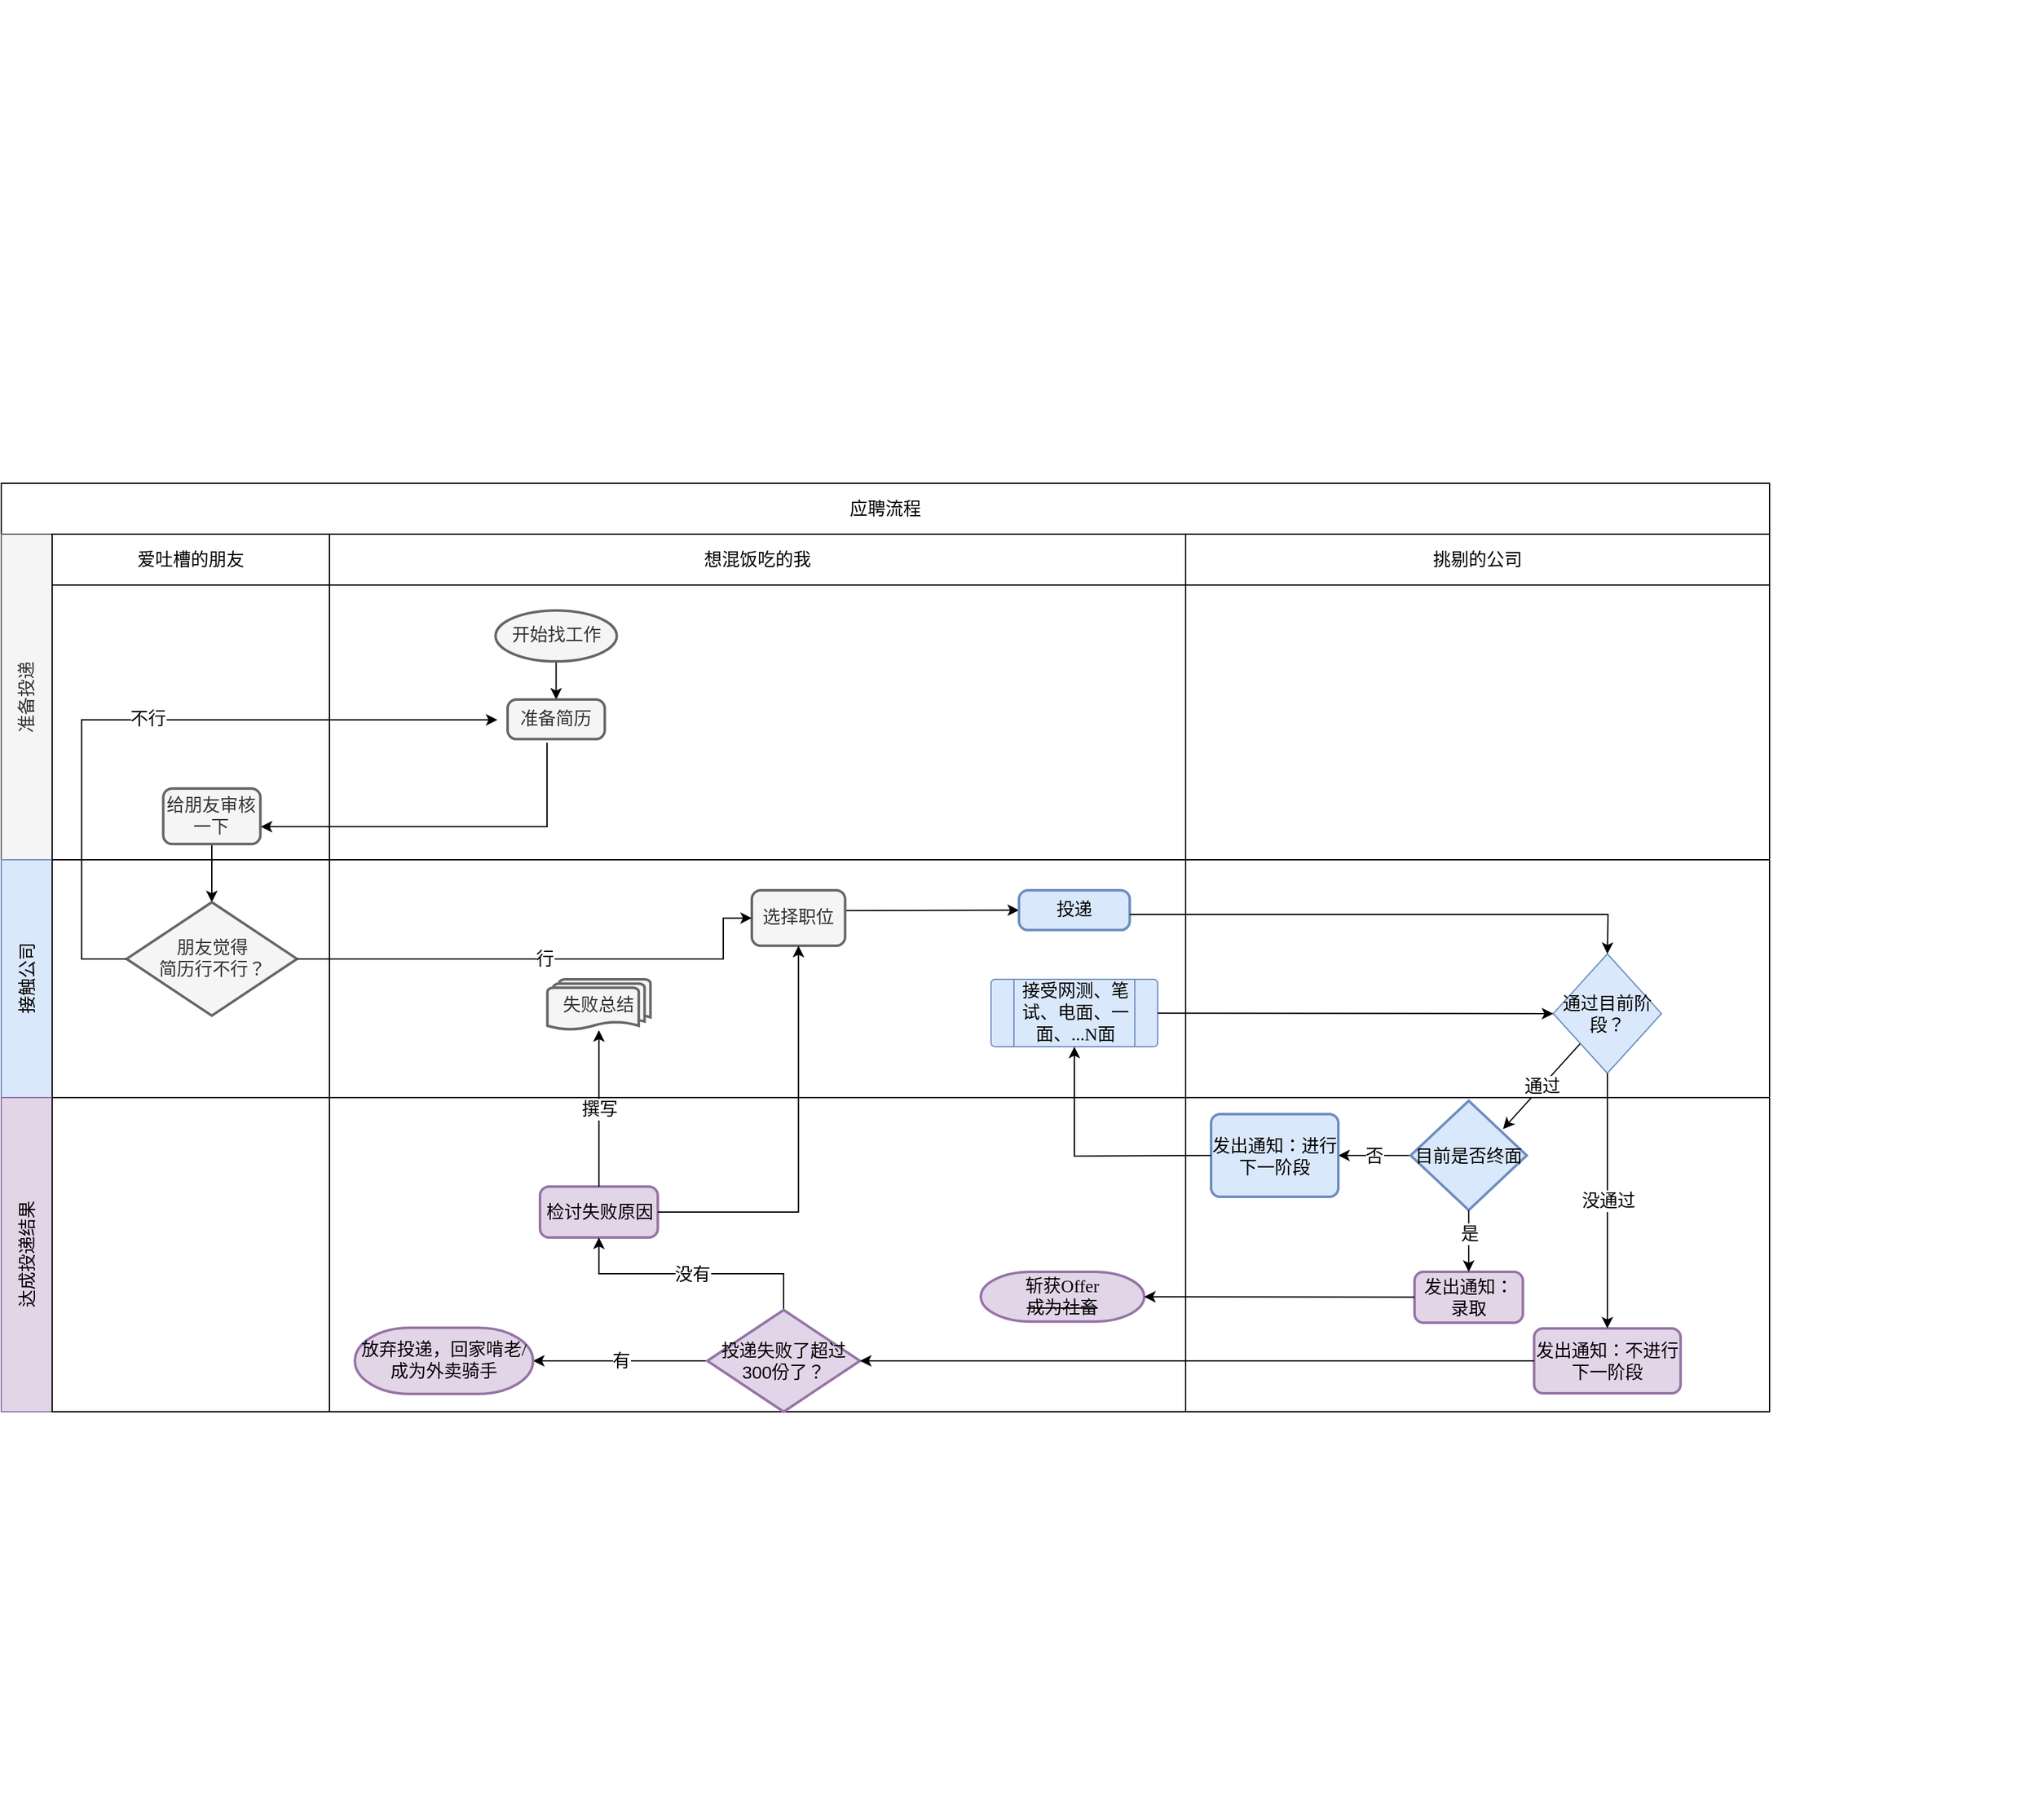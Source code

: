 <mxfile version="13.6.4" type="github">
  <diagram id="kgpKYQtTHZ0yAKxKKP6v" name="Page-1">
    <mxGraphModel dx="2121" dy="607" grid="1" gridSize="10" guides="1" tooltips="1" connect="1" arrows="1" fold="1" page="1" pageScale="1" pageWidth="850" pageHeight="1100" math="0" shadow="0">
      <root>
        <mxCell id="0" />
        <mxCell id="1" parent="0" />
        <mxCell id="upIJG79H62ulOGl8ITZA-2" value="" style="group;fontStyle=0" parent="1" vertex="1" connectable="0">
          <mxGeometry x="-50" y="200" width="1520" height="1430" as="geometry" />
        </mxCell>
        <mxCell id="_2vQWqaf_Gft_lo14Nxi-2" value="" style="group" vertex="1" connectable="0" parent="upIJG79H62ulOGl8ITZA-2">
          <mxGeometry x="-80" y="380" width="1380" height="830" as="geometry" />
        </mxCell>
        <mxCell id="3nuBFxr9cyL0pnOWT2aG-1" value="应聘流程" style="shape=table;childLayout=tableLayout;rowLines=0;columnLines=0;startSize=40;html=1;whiteSpace=wrap;collapsible=0;recursiveResize=0;expand=0;fontStyle=0;fontSize=14;" parent="_2vQWqaf_Gft_lo14Nxi-2" vertex="1">
          <mxGeometry width="1390" height="730" as="geometry" />
        </mxCell>
        <mxCell id="3nuBFxr9cyL0pnOWT2aG-3" value="&lt;span style=&quot;font-weight: normal&quot;&gt;准备投递&lt;/span&gt;" style="swimlane;horizontal=0;points=[[0,0.5],[1,0.5]];portConstraint=eastwest;startSize=40;html=1;whiteSpace=wrap;collapsible=0;recursiveResize=0;expand=0;fontSize=14;fillColor=#f5f5f5;strokeColor=#666666;fontColor=#333333;" parent="3nuBFxr9cyL0pnOWT2aG-1" vertex="1">
          <mxGeometry y="40" width="1390" height="256" as="geometry" />
        </mxCell>
        <mxCell id="3nuBFxr9cyL0pnOWT2aG-4" value="&lt;span style=&quot;font-weight: normal&quot;&gt;爱吐槽的朋友&lt;/span&gt;" style="swimlane;connectable=0;startSize=40;html=1;whiteSpace=wrap;collapsible=0;recursiveResize=0;expand=0;fontSize=14;" parent="3nuBFxr9cyL0pnOWT2aG-3" vertex="1">
          <mxGeometry x="40" width="218" height="256" as="geometry" />
        </mxCell>
        <mxCell id="upIJG79H62ulOGl8ITZA-24" style="edgeStyle=orthogonalEdgeStyle;rounded=0;orthogonalLoop=1;jettySize=auto;html=1;entryX=0.5;entryY=0;entryDx=0;entryDy=0;entryPerimeter=0;fontSize=14;fontFamily=Georgia;" parent="3nuBFxr9cyL0pnOWT2aG-4" source="upIJG79H62ulOGl8ITZA-23" target="upIJG79H62ulOGl8ITZA-22" edge="1">
          <mxGeometry relative="1" as="geometry" />
        </mxCell>
        <mxCell id="upIJG79H62ulOGl8ITZA-23" value="给朋友审核一下" style="rounded=1;whiteSpace=wrap;html=1;absoluteArcSize=1;arcSize=14;strokeWidth=2;fontSize=14;fontFamily=Georgia;fillColor=#f5f5f5;strokeColor=#666666;fontColor=#333333;" parent="3nuBFxr9cyL0pnOWT2aG-4" vertex="1">
          <mxGeometry x="87.306" y="199.996" width="76.379" height="43.654" as="geometry" />
        </mxCell>
        <mxCell id="upIJG79H62ulOGl8ITZA-22" value="朋友觉得&lt;br style=&quot;font-size: 14px;&quot;&gt;简历行不行？" style="strokeWidth=2;html=1;shape=mxgraph.flowchart.decision;whiteSpace=wrap;fontSize=14;fontFamily=Georgia;fillColor=#f5f5f5;strokeColor=#666666;fontColor=#333333;" parent="3nuBFxr9cyL0pnOWT2aG-4" vertex="1">
          <mxGeometry x="58.52" y="289.37" width="133.95" height="89.2" as="geometry" />
        </mxCell>
        <mxCell id="3nuBFxr9cyL0pnOWT2aG-8" value="&lt;span style=&quot;font-weight: normal&quot;&gt;想混饭吃的我&lt;/span&gt;" style="swimlane;connectable=0;startSize=40;html=1;whiteSpace=wrap;collapsible=0;recursiveResize=0;expand=0;fontSize=14;" parent="3nuBFxr9cyL0pnOWT2aG-3" vertex="1">
          <mxGeometry x="258" width="673" height="256" as="geometry" />
        </mxCell>
        <mxCell id="upIJG79H62ulOGl8ITZA-30" style="edgeStyle=orthogonalEdgeStyle;rounded=0;orthogonalLoop=1;jettySize=auto;html=1;entryX=0.5;entryY=0;entryDx=0;entryDy=0;fontSize=14;fontFamily=Georgia;" parent="3nuBFxr9cyL0pnOWT2aG-8" source="upIJG79H62ulOGl8ITZA-32" target="upIJG79H62ulOGl8ITZA-33" edge="1">
          <mxGeometry relative="1" as="geometry" />
        </mxCell>
        <mxCell id="upIJG79H62ulOGl8ITZA-32" value="开始找工作" style="strokeWidth=2;html=1;shape=mxgraph.flowchart.start_1;whiteSpace=wrap;fontSize=14;fontFamily=Georgia;fillColor=#f5f5f5;strokeColor=#666666;fontColor=#333333;" parent="3nuBFxr9cyL0pnOWT2aG-8" vertex="1">
          <mxGeometry x="130.54" y="60" width="95.3" height="40" as="geometry" />
        </mxCell>
        <mxCell id="upIJG79H62ulOGl8ITZA-33" value="准备简历" style="rounded=1;whiteSpace=wrap;html=1;absoluteArcSize=1;arcSize=14;strokeWidth=2;fontSize=14;fontFamily=Georgia;fillColor=#f5f5f5;strokeColor=#666666;fontColor=#333333;" parent="3nuBFxr9cyL0pnOWT2aG-8" vertex="1">
          <mxGeometry x="139.996" y="130.002" width="76.379" height="31.182" as="geometry" />
        </mxCell>
        <mxCell id="upIJG79H62ulOGl8ITZA-40" value="失败总结" style="strokeWidth=2;html=1;shape=mxgraph.flowchart.multi-document;whiteSpace=wrap;fontSize=14;fillColor=#f5f5f5;strokeColor=#666666;fontColor=#333333;" parent="3nuBFxr9cyL0pnOWT2aG-8" vertex="1">
          <mxGeometry x="171.29" y="350" width="81" height="40" as="geometry" />
        </mxCell>
        <mxCell id="3nuBFxr9cyL0pnOWT2aG-11" value="&lt;span style=&quot;font-weight: normal&quot;&gt;挑剔的公司&lt;/span&gt;" style="swimlane;connectable=0;startSize=40;html=1;whiteSpace=wrap;collapsible=0;recursiveResize=0;expand=0;fontSize=14;" parent="3nuBFxr9cyL0pnOWT2aG-3" vertex="1">
          <mxGeometry x="931" width="459" height="256" as="geometry" />
        </mxCell>
        <mxCell id="upIJG79H62ulOGl8ITZA-54" value="不行" style="edgeStyle=elbowEdgeStyle;rounded=0;orthogonalLoop=1;jettySize=auto;html=1;fontSize=14;fontFamily=Georgia;exitX=0;exitY=0.5;exitDx=0;exitDy=0;exitPerimeter=0;" parent="3nuBFxr9cyL0pnOWT2aG-3" source="upIJG79H62ulOGl8ITZA-22" edge="1">
          <mxGeometry relative="1" as="geometry">
            <Array as="points">
              <mxPoint x="63.15" y="300" />
            </Array>
            <mxPoint x="2127.15" y="199" as="sourcePoint" />
            <mxPoint x="390" y="146" as="targetPoint" />
          </mxGeometry>
        </mxCell>
        <mxCell id="upIJG79H62ulOGl8ITZA-76" style="edgeStyle=elbowEdgeStyle;rounded=0;orthogonalLoop=1;jettySize=auto;html=1;exitX=0.406;exitY=1.09;exitDx=0;exitDy=0;exitPerimeter=0;elbow=vertical;fontSize=14;" parent="3nuBFxr9cyL0pnOWT2aG-3" source="upIJG79H62ulOGl8ITZA-33" edge="1">
          <mxGeometry relative="1" as="geometry">
            <mxPoint x="204" y="230" as="targetPoint" />
            <Array as="points">
              <mxPoint x="240" y="230" />
              <mxPoint x="340" y="262" />
            </Array>
          </mxGeometry>
        </mxCell>
        <mxCell id="3nuBFxr9cyL0pnOWT2aG-15" value="&lt;span style=&quot;font-weight: normal&quot;&gt;接触公司&lt;/span&gt;" style="swimlane;horizontal=0;points=[[0,0.5],[1,0.5]];portConstraint=eastwest;startSize=40;html=1;whiteSpace=wrap;collapsible=0;recursiveResize=0;expand=0;fontSize=14;fillColor=#dae8fc;strokeColor=#6c8ebf;" parent="3nuBFxr9cyL0pnOWT2aG-1" vertex="1">
          <mxGeometry y="296" width="1390" height="187" as="geometry" />
        </mxCell>
        <mxCell id="3nuBFxr9cyL0pnOWT2aG-16" value="" style="swimlane;connectable=0;startSize=0;html=1;whiteSpace=wrap;collapsible=0;recursiveResize=0;expand=0;fontSize=14;" parent="3nuBFxr9cyL0pnOWT2aG-15" vertex="1">
          <mxGeometry x="40" width="218" height="187" as="geometry" />
        </mxCell>
        <mxCell id="3nuBFxr9cyL0pnOWT2aG-18" value="" style="swimlane;connectable=0;startSize=0;html=1;whiteSpace=wrap;collapsible=0;recursiveResize=0;expand=0;fontSize=14;" parent="3nuBFxr9cyL0pnOWT2aG-15" vertex="1">
          <mxGeometry x="258" width="673" height="187" as="geometry" />
        </mxCell>
        <mxCell id="upIJG79H62ulOGl8ITZA-31" style="edgeStyle=none;rounded=0;orthogonalLoop=1;jettySize=auto;html=1;exitX=0.75;exitY=0;exitDx=0;exitDy=0;fontSize=14;" parent="3nuBFxr9cyL0pnOWT2aG-18" source="upIJG79H62ulOGl8ITZA-39" target="upIJG79H62ulOGl8ITZA-39" edge="1">
          <mxGeometry relative="1" as="geometry" />
        </mxCell>
        <mxCell id="upIJG79H62ulOGl8ITZA-97" style="rounded=0;orthogonalLoop=1;jettySize=auto;elbow=vertical;html=1;entryX=0;entryY=0.5;entryDx=0;entryDy=0;fontSize=14;" parent="3nuBFxr9cyL0pnOWT2aG-18" target="upIJG79H62ulOGl8ITZA-39" edge="1">
          <mxGeometry relative="1" as="geometry">
            <mxPoint x="405" y="40" as="sourcePoint" />
            <mxPoint x="511.048" y="25.286" as="targetPoint" />
          </mxGeometry>
        </mxCell>
        <mxCell id="upIJG79H62ulOGl8ITZA-34" value="&lt;font style=&quot;font-size: 14px;&quot;&gt;选择职位&lt;/font&gt;" style="rounded=1;whiteSpace=wrap;html=1;absoluteArcSize=1;arcSize=14;strokeWidth=2;fontSize=14;fontFamily=Georgia;fillColor=#f5f5f5;strokeColor=#666666;fontColor=#333333;" parent="3nuBFxr9cyL0pnOWT2aG-18" vertex="1">
          <mxGeometry x="331.997" y="23.997" width="73.324" height="43.654" as="geometry" />
        </mxCell>
        <mxCell id="upIJG79H62ulOGl8ITZA-39" value="投递" style="rounded=1;whiteSpace=wrap;html=1;absoluteArcSize=1;arcSize=14;strokeWidth=2;fontSize=14;fontFamily=Georgia;fillColor=#dae8fc;strokeColor=#6c8ebf;" parent="3nuBFxr9cyL0pnOWT2aG-18" vertex="1">
          <mxGeometry x="541.996" y="23.996" width="87.044" height="31.304" as="geometry" />
        </mxCell>
        <mxCell id="upIJG79H62ulOGl8ITZA-37" value="接受网测、笔试、电面、一面、...N面" style="verticalLabelPosition=middle;verticalAlign=middle;html=1;shape=process;whiteSpace=wrap;rounded=1;size=0.14;arcSize=6;labelBackgroundColor=none;sketch=0;fontFamily=Georgia;fontSize=14;labelPosition=center;align=center;labelBorderColor=none;fillColor=#dae8fc;strokeColor=#6c8ebf;" parent="3nuBFxr9cyL0pnOWT2aG-18" vertex="1">
          <mxGeometry x="520.02" y="94" width="131" height="53" as="geometry" />
        </mxCell>
        <mxCell id="3nuBFxr9cyL0pnOWT2aG-23" value="" style="swimlane;connectable=0;startSize=0;html=1;whiteSpace=wrap;collapsible=0;recursiveResize=0;expand=0;fontSize=14;" parent="3nuBFxr9cyL0pnOWT2aG-15" vertex="1">
          <mxGeometry x="931" width="459" height="187" as="geometry" />
        </mxCell>
        <mxCell id="upIJG79H62ulOGl8ITZA-73" value="通过" style="edgeStyle=none;rounded=0;orthogonalLoop=1;jettySize=auto;html=1;entryX=0.796;entryY=0.258;entryDx=0;entryDy=0;entryPerimeter=0;fontSize=14;" parent="3nuBFxr9cyL0pnOWT2aG-23" source="upIJG79H62ulOGl8ITZA-46" target="upIJG79H62ulOGl8ITZA-50" edge="1">
          <mxGeometry relative="1" as="geometry" />
        </mxCell>
        <mxCell id="_2vQWqaf_Gft_lo14Nxi-1" value="否" style="edgeStyle=none;rounded=0;orthogonalLoop=1;jettySize=auto;html=1;entryX=1;entryY=0.5;entryDx=0;entryDy=0;fontSize=14;" edge="1" parent="3nuBFxr9cyL0pnOWT2aG-23" source="upIJG79H62ulOGl8ITZA-50" target="upIJG79H62ulOGl8ITZA-49">
          <mxGeometry relative="1" as="geometry" />
        </mxCell>
        <mxCell id="upIJG79H62ulOGl8ITZA-46" value="通过目前阶段？" style="rhombus;whiteSpace=wrap;html=1;fontSize=14;fillColor=#dae8fc;strokeColor=#6c8ebf;" parent="3nuBFxr9cyL0pnOWT2aG-23" vertex="1">
          <mxGeometry x="289" y="74" width="85" height="93.89" as="geometry" />
        </mxCell>
        <mxCell id="upIJG79H62ulOGl8ITZA-49" value="发出通知：进行下一阶段" style="rounded=1;whiteSpace=wrap;html=1;absoluteArcSize=1;arcSize=14;strokeWidth=2;fontSize=14;fillColor=#dae8fc;strokeColor=#6c8ebf;" parent="3nuBFxr9cyL0pnOWT2aG-23" vertex="1">
          <mxGeometry x="20.0" y="200" width="100" height="65" as="geometry" />
        </mxCell>
        <mxCell id="upIJG79H62ulOGl8ITZA-50" value="目前是否终面" style="strokeWidth=2;html=1;shape=mxgraph.flowchart.decision;whiteSpace=wrap;fontSize=14;fillColor=#dae8fc;strokeColor=#6c8ebf;" parent="3nuBFxr9cyL0pnOWT2aG-23" vertex="1">
          <mxGeometry x="176.85" y="189.5" width="91.29" height="86" as="geometry" />
        </mxCell>
        <mxCell id="upIJG79H62ulOGl8ITZA-60" style="edgeStyle=none;rounded=0;orthogonalLoop=1;jettySize=auto;html=1;fontSize=14;" parent="3nuBFxr9cyL0pnOWT2aG-15" source="upIJG79H62ulOGl8ITZA-37" edge="1">
          <mxGeometry relative="1" as="geometry">
            <mxPoint x="1220" y="121" as="targetPoint" />
          </mxGeometry>
        </mxCell>
        <mxCell id="upIJG79H62ulOGl8ITZA-87" style="edgeStyle=elbowEdgeStyle;rounded=0;orthogonalLoop=1;jettySize=auto;html=1;entryX=0.5;entryY=1;entryDx=0;entryDy=0;elbow=vertical;exitX=0;exitY=0.5;exitDx=0;exitDy=0;fontSize=14;" parent="3nuBFxr9cyL0pnOWT2aG-15" source="upIJG79H62ulOGl8ITZA-49" target="upIJG79H62ulOGl8ITZA-37" edge="1">
          <mxGeometry relative="1" as="geometry">
            <Array as="points">
              <mxPoint x="1020" y="233" />
            </Array>
          </mxGeometry>
        </mxCell>
        <mxCell id="upIJG79H62ulOGl8ITZA-94" style="rounded=0;orthogonalLoop=1;jettySize=auto;html=1;fontSize=14;entryX=0.5;entryY=0;entryDx=0;entryDy=0;" parent="3nuBFxr9cyL0pnOWT2aG-15" target="upIJG79H62ulOGl8ITZA-46" edge="1">
          <mxGeometry relative="1" as="geometry">
            <Array as="points">
              <mxPoint x="1263" y="43" />
            </Array>
            <mxPoint x="887" y="43" as="sourcePoint" />
            <mxPoint x="1263" y="68" as="targetPoint" />
          </mxGeometry>
        </mxCell>
        <mxCell id="upIJG79H62ulOGl8ITZA-12" value="达成投递结果" style="swimlane;horizontal=0;points=[[0,0.5],[1,0.5]];portConstraint=eastwest;startSize=40;html=1;whiteSpace=wrap;collapsible=0;recursiveResize=0;expand=0;fontSize=14;fontStyle=0;fillColor=#e1d5e7;strokeColor=#9673a6;" parent="3nuBFxr9cyL0pnOWT2aG-1" vertex="1">
          <mxGeometry y="483" width="1390" height="247" as="geometry" />
        </mxCell>
        <mxCell id="upIJG79H62ulOGl8ITZA-13" value="" style="swimlane;connectable=0;startSize=0;html=1;whiteSpace=wrap;collapsible=0;recursiveResize=0;expand=0;fontSize=14;" parent="upIJG79H62ulOGl8ITZA-12" vertex="1">
          <mxGeometry x="40" width="218" height="247" as="geometry" />
        </mxCell>
        <mxCell id="upIJG79H62ulOGl8ITZA-15" value="" style="swimlane;connectable=0;startSize=0;html=1;whiteSpace=wrap;collapsible=0;recursiveResize=0;expand=0;fontSize=14;" parent="upIJG79H62ulOGl8ITZA-12" vertex="1">
          <mxGeometry x="258" width="673" height="247" as="geometry" />
        </mxCell>
        <mxCell id="upIJG79H62ulOGl8ITZA-28" value="&lt;span style=&quot;font-family: georgia; font-size: 14px;&quot;&gt;检讨失败原因&lt;/span&gt;" style="rounded=1;whiteSpace=wrap;html=1;absoluteArcSize=1;arcSize=14;strokeWidth=2;fontSize=14;fillColor=#e1d5e7;strokeColor=#9673a6;" parent="upIJG79H62ulOGl8ITZA-15" vertex="1">
          <mxGeometry x="165.5" y="70" width="92.58" height="40" as="geometry" />
        </mxCell>
        <mxCell id="upIJG79H62ulOGl8ITZA-81" value="没有" style="edgeStyle=elbowEdgeStyle;rounded=0;orthogonalLoop=1;jettySize=auto;elbow=vertical;html=1;entryX=0.5;entryY=1;entryDx=0;entryDy=0;fontSize=14;" parent="upIJG79H62ulOGl8ITZA-15" source="upIJG79H62ulOGl8ITZA-79" target="upIJG79H62ulOGl8ITZA-28" edge="1">
          <mxGeometry relative="1" as="geometry" />
        </mxCell>
        <mxCell id="upIJG79H62ulOGl8ITZA-93" value="有" style="edgeStyle=elbowEdgeStyle;rounded=0;orthogonalLoop=1;jettySize=auto;html=1;entryX=1;entryY=0.5;entryDx=0;entryDy=0;entryPerimeter=0;fontSize=14;" parent="upIJG79H62ulOGl8ITZA-15" source="upIJG79H62ulOGl8ITZA-79" target="upIJG79H62ulOGl8ITZA-78" edge="1">
          <mxGeometry relative="1" as="geometry" />
        </mxCell>
        <mxCell id="upIJG79H62ulOGl8ITZA-35" value="斩获Offer&lt;br style=&quot;font-size: 14px;&quot;&gt;&lt;span style=&quot;font-size: 14px;&quot;&gt;&lt;strike style=&quot;font-size: 14px;&quot;&gt;成为社畜&lt;/strike&gt;&lt;/span&gt;" style="strokeWidth=2;html=1;shape=mxgraph.flowchart.terminator;whiteSpace=wrap;fontSize=14;fontFamily=Georgia;fillColor=#e1d5e7;strokeColor=#9673a6;" parent="upIJG79H62ulOGl8ITZA-15" vertex="1">
          <mxGeometry x="512.003" y="136.997" width="128.389" height="39.13" as="geometry" />
        </mxCell>
        <mxCell id="upIJG79H62ulOGl8ITZA-78" value="放弃投递，回家啃老/成为外卖骑手" style="strokeWidth=2;html=1;shape=mxgraph.flowchart.terminator;whiteSpace=wrap;fontSize=14;fontFamily=Georgia;fillColor=#e1d5e7;strokeColor=#9673a6;" parent="upIJG79H62ulOGl8ITZA-15" vertex="1">
          <mxGeometry x="20" y="181" width="140" height="51.99" as="geometry" />
        </mxCell>
        <mxCell id="upIJG79H62ulOGl8ITZA-79" value="&lt;font style=&quot;font-size: 14px&quot;&gt;投递失败了超过300份了？&lt;/font&gt;" style="strokeWidth=2;html=1;shape=mxgraph.flowchart.decision;whiteSpace=wrap;fontSize=14;fillColor=#e1d5e7;strokeColor=#9673a6;" parent="upIJG79H62ulOGl8ITZA-15" vertex="1">
          <mxGeometry x="297.0" y="167" width="120" height="80" as="geometry" />
        </mxCell>
        <mxCell id="upIJG79H62ulOGl8ITZA-20" value="" style="swimlane;connectable=0;startSize=0;html=1;whiteSpace=wrap;collapsible=0;recursiveResize=0;expand=0;fontSize=14;" parent="upIJG79H62ulOGl8ITZA-12" vertex="1">
          <mxGeometry x="931" width="459" height="247" as="geometry" />
        </mxCell>
        <mxCell id="upIJG79H62ulOGl8ITZA-68" style="edgeStyle=none;rounded=0;orthogonalLoop=1;jettySize=auto;html=1;exitX=0.5;exitY=1;exitDx=0;exitDy=0;fontSize=14;" parent="upIJG79H62ulOGl8ITZA-20" source="upIJG79H62ulOGl8ITZA-45" target="upIJG79H62ulOGl8ITZA-45" edge="1">
          <mxGeometry relative="1" as="geometry" />
        </mxCell>
        <mxCell id="upIJG79H62ulOGl8ITZA-51" value="发出通知：录取" style="rounded=1;whiteSpace=wrap;html=1;absoluteArcSize=1;arcSize=14;strokeWidth=2;fontSize=14;fillColor=#e1d5e7;strokeColor=#9673a6;" parent="upIJG79H62ulOGl8ITZA-20" vertex="1">
          <mxGeometry x="179.92" y="137.0" width="85.16" height="40" as="geometry" />
        </mxCell>
        <mxCell id="upIJG79H62ulOGl8ITZA-45" value="发出通知：不进行下一阶段" style="rounded=1;whiteSpace=wrap;html=1;absoluteArcSize=1;arcSize=14;strokeWidth=2;fontSize=14;fillColor=#e1d5e7;strokeColor=#9673a6;" parent="upIJG79H62ulOGl8ITZA-20" vertex="1">
          <mxGeometry x="273.92" y="181.5" width="115.16" height="51" as="geometry" />
        </mxCell>
        <mxCell id="upIJG79H62ulOGl8ITZA-58" style="edgeStyle=none;rounded=0;orthogonalLoop=1;jettySize=auto;html=1;entryX=1;entryY=0.5;entryDx=0;entryDy=0;entryPerimeter=0;fontSize=14;" parent="upIJG79H62ulOGl8ITZA-12" source="upIJG79H62ulOGl8ITZA-51" target="upIJG79H62ulOGl8ITZA-35" edge="1">
          <mxGeometry relative="1" as="geometry" />
        </mxCell>
        <mxCell id="upIJG79H62ulOGl8ITZA-80" style="edgeStyle=elbowEdgeStyle;rounded=0;orthogonalLoop=1;jettySize=auto;elbow=vertical;html=1;entryX=1;entryY=0.5;entryDx=0;entryDy=0;entryPerimeter=0;fontSize=14;" parent="upIJG79H62ulOGl8ITZA-12" source="upIJG79H62ulOGl8ITZA-45" target="upIJG79H62ulOGl8ITZA-79" edge="1">
          <mxGeometry relative="1" as="geometry" />
        </mxCell>
        <mxCell id="upIJG79H62ulOGl8ITZA-72" value="没通过" style="edgeStyle=none;rounded=0;orthogonalLoop=1;jettySize=auto;html=1;fontSize=14;" parent="3nuBFxr9cyL0pnOWT2aG-1" source="upIJG79H62ulOGl8ITZA-46" target="upIJG79H62ulOGl8ITZA-45" edge="1">
          <mxGeometry relative="1" as="geometry" />
        </mxCell>
        <mxCell id="upIJG79H62ulOGl8ITZA-67" value="撰写" style="edgeStyle=none;rounded=0;orthogonalLoop=1;jettySize=auto;html=1;exitX=0.5;exitY=0;exitDx=0;exitDy=0;fontSize=14;" parent="3nuBFxr9cyL0pnOWT2aG-1" source="upIJG79H62ulOGl8ITZA-28" target="upIJG79H62ulOGl8ITZA-40" edge="1">
          <mxGeometry relative="1" as="geometry">
            <mxPoint x="596.534" y="683.097" as="sourcePoint" />
          </mxGeometry>
        </mxCell>
        <mxCell id="upIJG79H62ulOGl8ITZA-89" style="edgeStyle=elbowEdgeStyle;rounded=0;orthogonalLoop=1;jettySize=auto;elbow=vertical;html=1;entryX=0.5;entryY=0;entryDx=0;entryDy=0;fontSize=14;" parent="3nuBFxr9cyL0pnOWT2aG-1" source="upIJG79H62ulOGl8ITZA-50" target="upIJG79H62ulOGl8ITZA-51" edge="1">
          <mxGeometry relative="1" as="geometry" />
        </mxCell>
        <mxCell id="upIJG79H62ulOGl8ITZA-91" value="是" style="edgeLabel;html=1;align=center;verticalAlign=middle;resizable=0;points=[];fontSize=14;" parent="upIJG79H62ulOGl8ITZA-89" vertex="1" connectable="0">
          <mxGeometry x="0.006" y="51" relative="1" as="geometry">
            <mxPoint x="-51" y="-5.78" as="offset" />
          </mxGeometry>
        </mxCell>
        <mxCell id="upIJG79H62ulOGl8ITZA-92" value="行" style="edgeStyle=elbowEdgeStyle;rounded=0;orthogonalLoop=1;jettySize=auto;html=1;fontSize=14;entryX=0;entryY=0.5;entryDx=0;entryDy=0;exitX=1;exitY=0.5;exitDx=0;exitDy=0;exitPerimeter=0;" parent="3nuBFxr9cyL0pnOWT2aG-1" source="upIJG79H62ulOGl8ITZA-22" target="upIJG79H62ulOGl8ITZA-34" edge="1">
          <mxGeometry relative="1" as="geometry">
            <mxPoint x="627.53" y="379.29" as="targetPoint" />
            <Array as="points">
              <mxPoint x="567.53" y="379.29" />
              <mxPoint x="507.53" y="379.29" />
            </Array>
            <mxPoint x="120.0" y="379.29" as="sourcePoint" />
          </mxGeometry>
        </mxCell>
        <mxCell id="upIJG79H62ulOGl8ITZA-26" style="edgeStyle=orthogonalEdgeStyle;rounded=0;orthogonalLoop=1;jettySize=auto;html=1;fontSize=14;exitX=1;exitY=0.5;exitDx=0;exitDy=0;" parent="3nuBFxr9cyL0pnOWT2aG-1" source="upIJG79H62ulOGl8ITZA-28" target="upIJG79H62ulOGl8ITZA-34" edge="1">
          <mxGeometry relative="1" as="geometry">
            <mxPoint x="403.61" y="578.29" as="sourcePoint" />
          </mxGeometry>
        </mxCell>
      </root>
    </mxGraphModel>
  </diagram>
</mxfile>
